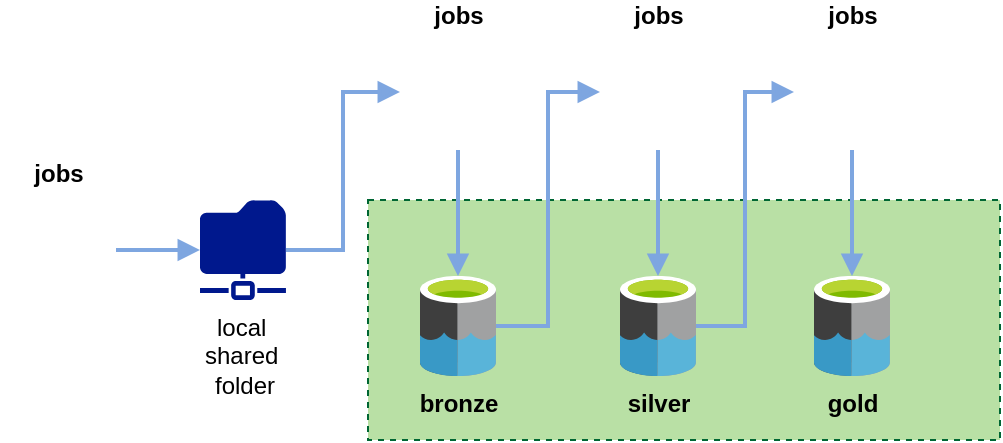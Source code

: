 <mxfile version="24.0.7" type="github">
  <diagram name="Page-1" id="Cxa-_nVKwIb2RSywwMhr">
    <mxGraphModel dx="1364" dy="759" grid="1" gridSize="10" guides="1" tooltips="1" connect="1" arrows="1" fold="1" page="1" pageScale="1" pageWidth="850" pageHeight="1100" math="0" shadow="0">
      <root>
        <mxCell id="0" />
        <mxCell id="1" parent="0" />
        <mxCell id="QbjZF6PPqvLkpJn2x4_9-34" value="" style="rounded=0;whiteSpace=wrap;html=1;fontFamily=Helvetica;fontSize=11;fontColor=default;labelBackgroundColor=default;fillColor=#B9E0A5;strokeColor=#006633;dashed=1;" vertex="1" parent="1">
          <mxGeometry x="394" y="182" width="316" height="120" as="geometry" />
        </mxCell>
        <mxCell id="QbjZF6PPqvLkpJn2x4_9-30" style="edgeStyle=orthogonalEdgeStyle;rounded=0;orthogonalLoop=1;jettySize=auto;html=1;entryX=0;entryY=0.5;entryDx=0;entryDy=0;strokeColor=#7EA6E0;strokeWidth=2;align=center;verticalAlign=middle;fontFamily=Helvetica;fontSize=11;fontColor=default;labelBackgroundColor=default;endArrow=block;endFill=1;fillColor=#dae8fc;" edge="1" parent="1" source="QbjZF6PPqvLkpJn2x4_9-17" target="QbjZF6PPqvLkpJn2x4_9-21">
          <mxGeometry relative="1" as="geometry" />
        </mxCell>
        <mxCell id="QbjZF6PPqvLkpJn2x4_9-17" value="bronze" style="image;sketch=0;aspect=fixed;html=1;points=[];align=center;fontSize=12;image=img/lib/mscae/Data_Lake.svg;labelBackgroundColor=none;textShadow=0;fontStyle=1" vertex="1" parent="1">
          <mxGeometry x="420" y="220" width="38" height="50" as="geometry" />
        </mxCell>
        <mxCell id="QbjZF6PPqvLkpJn2x4_9-32" style="edgeStyle=orthogonalEdgeStyle;rounded=0;orthogonalLoop=1;jettySize=auto;html=1;entryX=0;entryY=0.5;entryDx=0;entryDy=0;strokeColor=#7EA6E0;strokeWidth=2;align=center;verticalAlign=middle;fontFamily=Helvetica;fontSize=11;fontColor=default;labelBackgroundColor=default;endArrow=block;endFill=1;fillColor=#dae8fc;" edge="1" parent="1" source="QbjZF6PPqvLkpJn2x4_9-18" target="QbjZF6PPqvLkpJn2x4_9-22">
          <mxGeometry relative="1" as="geometry" />
        </mxCell>
        <mxCell id="QbjZF6PPqvLkpJn2x4_9-18" value="silver" style="image;sketch=0;aspect=fixed;html=1;points=[];align=center;fontSize=12;image=img/lib/mscae/Data_Lake.svg;labelBackgroundColor=none;fontStyle=1" vertex="1" parent="1">
          <mxGeometry x="520" y="220" width="38" height="50" as="geometry" />
        </mxCell>
        <mxCell id="QbjZF6PPqvLkpJn2x4_9-19" value="gold" style="image;sketch=0;aspect=fixed;html=1;points=[];align=center;fontSize=12;image=img/lib/mscae/Data_Lake.svg;labelBackgroundColor=none;fontStyle=1" vertex="1" parent="1">
          <mxGeometry x="617" y="220" width="38" height="50" as="geometry" />
        </mxCell>
        <mxCell id="QbjZF6PPqvLkpJn2x4_9-29" style="edgeStyle=orthogonalEdgeStyle;rounded=0;orthogonalLoop=1;jettySize=auto;html=1;strokeColor=#7EA6E0;strokeWidth=2;align=center;verticalAlign=middle;fontFamily=Helvetica;fontSize=11;fontColor=default;labelBackgroundColor=default;endArrow=block;endFill=1;fillColor=#dae8fc;" edge="1" parent="1" source="QbjZF6PPqvLkpJn2x4_9-20" target="QbjZF6PPqvLkpJn2x4_9-17">
          <mxGeometry relative="1" as="geometry" />
        </mxCell>
        <mxCell id="QbjZF6PPqvLkpJn2x4_9-20" value="jobs" style="shape=image;html=1;verticalAlign=bottom;verticalLabelPosition=top;labelBackgroundColor=#ffffff;imageAspect=0;aspect=fixed;image=https://cdn0.iconfinder.com/data/icons/long-shadow-web-icons/512/python-128.png;labelPosition=center;align=center;fontStyle=1" vertex="1" parent="1">
          <mxGeometry x="410" y="99" width="58" height="58" as="geometry" />
        </mxCell>
        <mxCell id="QbjZF6PPqvLkpJn2x4_9-31" style="edgeStyle=orthogonalEdgeStyle;rounded=0;orthogonalLoop=1;jettySize=auto;html=1;strokeColor=#7EA6E0;strokeWidth=2;align=center;verticalAlign=middle;fontFamily=Helvetica;fontSize=11;fontColor=default;labelBackgroundColor=default;endArrow=block;endFill=1;fillColor=#dae8fc;" edge="1" parent="1" source="QbjZF6PPqvLkpJn2x4_9-21" target="QbjZF6PPqvLkpJn2x4_9-18">
          <mxGeometry relative="1" as="geometry" />
        </mxCell>
        <mxCell id="QbjZF6PPqvLkpJn2x4_9-21" value="jobs" style="shape=image;html=1;verticalAlign=bottom;verticalLabelPosition=top;labelBackgroundColor=#ffffff;imageAspect=0;aspect=fixed;image=https://cdn0.iconfinder.com/data/icons/long-shadow-web-icons/512/python-128.png;labelPosition=center;align=center;fontStyle=1" vertex="1" parent="1">
          <mxGeometry x="510" y="99" width="58" height="58" as="geometry" />
        </mxCell>
        <mxCell id="QbjZF6PPqvLkpJn2x4_9-33" style="edgeStyle=orthogonalEdgeStyle;rounded=0;orthogonalLoop=1;jettySize=auto;html=1;strokeColor=#7EA6E0;strokeWidth=2;align=center;verticalAlign=middle;fontFamily=Helvetica;fontSize=11;fontColor=default;labelBackgroundColor=default;endArrow=block;endFill=1;fillColor=#dae8fc;" edge="1" parent="1" source="QbjZF6PPqvLkpJn2x4_9-22" target="QbjZF6PPqvLkpJn2x4_9-19">
          <mxGeometry relative="1" as="geometry" />
        </mxCell>
        <mxCell id="QbjZF6PPqvLkpJn2x4_9-22" value="jobs" style="shape=image;html=1;verticalAlign=bottom;verticalLabelPosition=top;labelBackgroundColor=#ffffff;imageAspect=0;aspect=fixed;image=https://cdn0.iconfinder.com/data/icons/long-shadow-web-icons/512/python-128.png;labelPosition=center;align=center;fontStyle=1" vertex="1" parent="1">
          <mxGeometry x="607" y="99" width="58" height="58" as="geometry" />
        </mxCell>
        <mxCell id="QbjZF6PPqvLkpJn2x4_9-25" style="edgeStyle=orthogonalEdgeStyle;rounded=0;orthogonalLoop=1;jettySize=auto;html=1;endArrow=block;endFill=1;strokeWidth=2;fillColor=#dae8fc;strokeColor=#7EA6E0;" edge="1" parent="1" source="QbjZF6PPqvLkpJn2x4_9-23" target="QbjZF6PPqvLkpJn2x4_9-24">
          <mxGeometry relative="1" as="geometry" />
        </mxCell>
        <mxCell id="QbjZF6PPqvLkpJn2x4_9-23" value="jobs" style="shape=image;html=1;verticalAlign=bottom;verticalLabelPosition=top;labelBackgroundColor=#ffffff;imageAspect=0;aspect=fixed;image=https://cdn0.iconfinder.com/data/icons/long-shadow-web-icons/512/python-128.png;labelPosition=center;align=center;fontStyle=1" vertex="1" parent="1">
          <mxGeometry x="210" y="178" width="58" height="58" as="geometry" />
        </mxCell>
        <mxCell id="QbjZF6PPqvLkpJn2x4_9-35" style="edgeStyle=orthogonalEdgeStyle;rounded=0;orthogonalLoop=1;jettySize=auto;html=1;entryX=0;entryY=0.5;entryDx=0;entryDy=0;strokeColor=#7EA6E0;strokeWidth=2;align=center;verticalAlign=middle;fontFamily=Helvetica;fontSize=11;fontColor=default;labelBackgroundColor=default;endArrow=block;endFill=1;fillColor=#dae8fc;" edge="1" parent="1" source="QbjZF6PPqvLkpJn2x4_9-24" target="QbjZF6PPqvLkpJn2x4_9-20">
          <mxGeometry relative="1" as="geometry" />
        </mxCell>
        <mxCell id="QbjZF6PPqvLkpJn2x4_9-24" value="local&amp;nbsp;&lt;div&gt;shared&amp;nbsp;&lt;/div&gt;&lt;div&gt;folder&lt;/div&gt;" style="sketch=0;aspect=fixed;pointerEvents=1;shadow=0;dashed=0;html=1;strokeColor=none;labelPosition=center;verticalLabelPosition=bottom;verticalAlign=top;align=center;fillColor=#00188D;shape=mxgraph.mscae.enterprise.shared_folder" vertex="1" parent="1">
          <mxGeometry x="310" y="182" width="43" height="50" as="geometry" />
        </mxCell>
      </root>
    </mxGraphModel>
  </diagram>
</mxfile>
